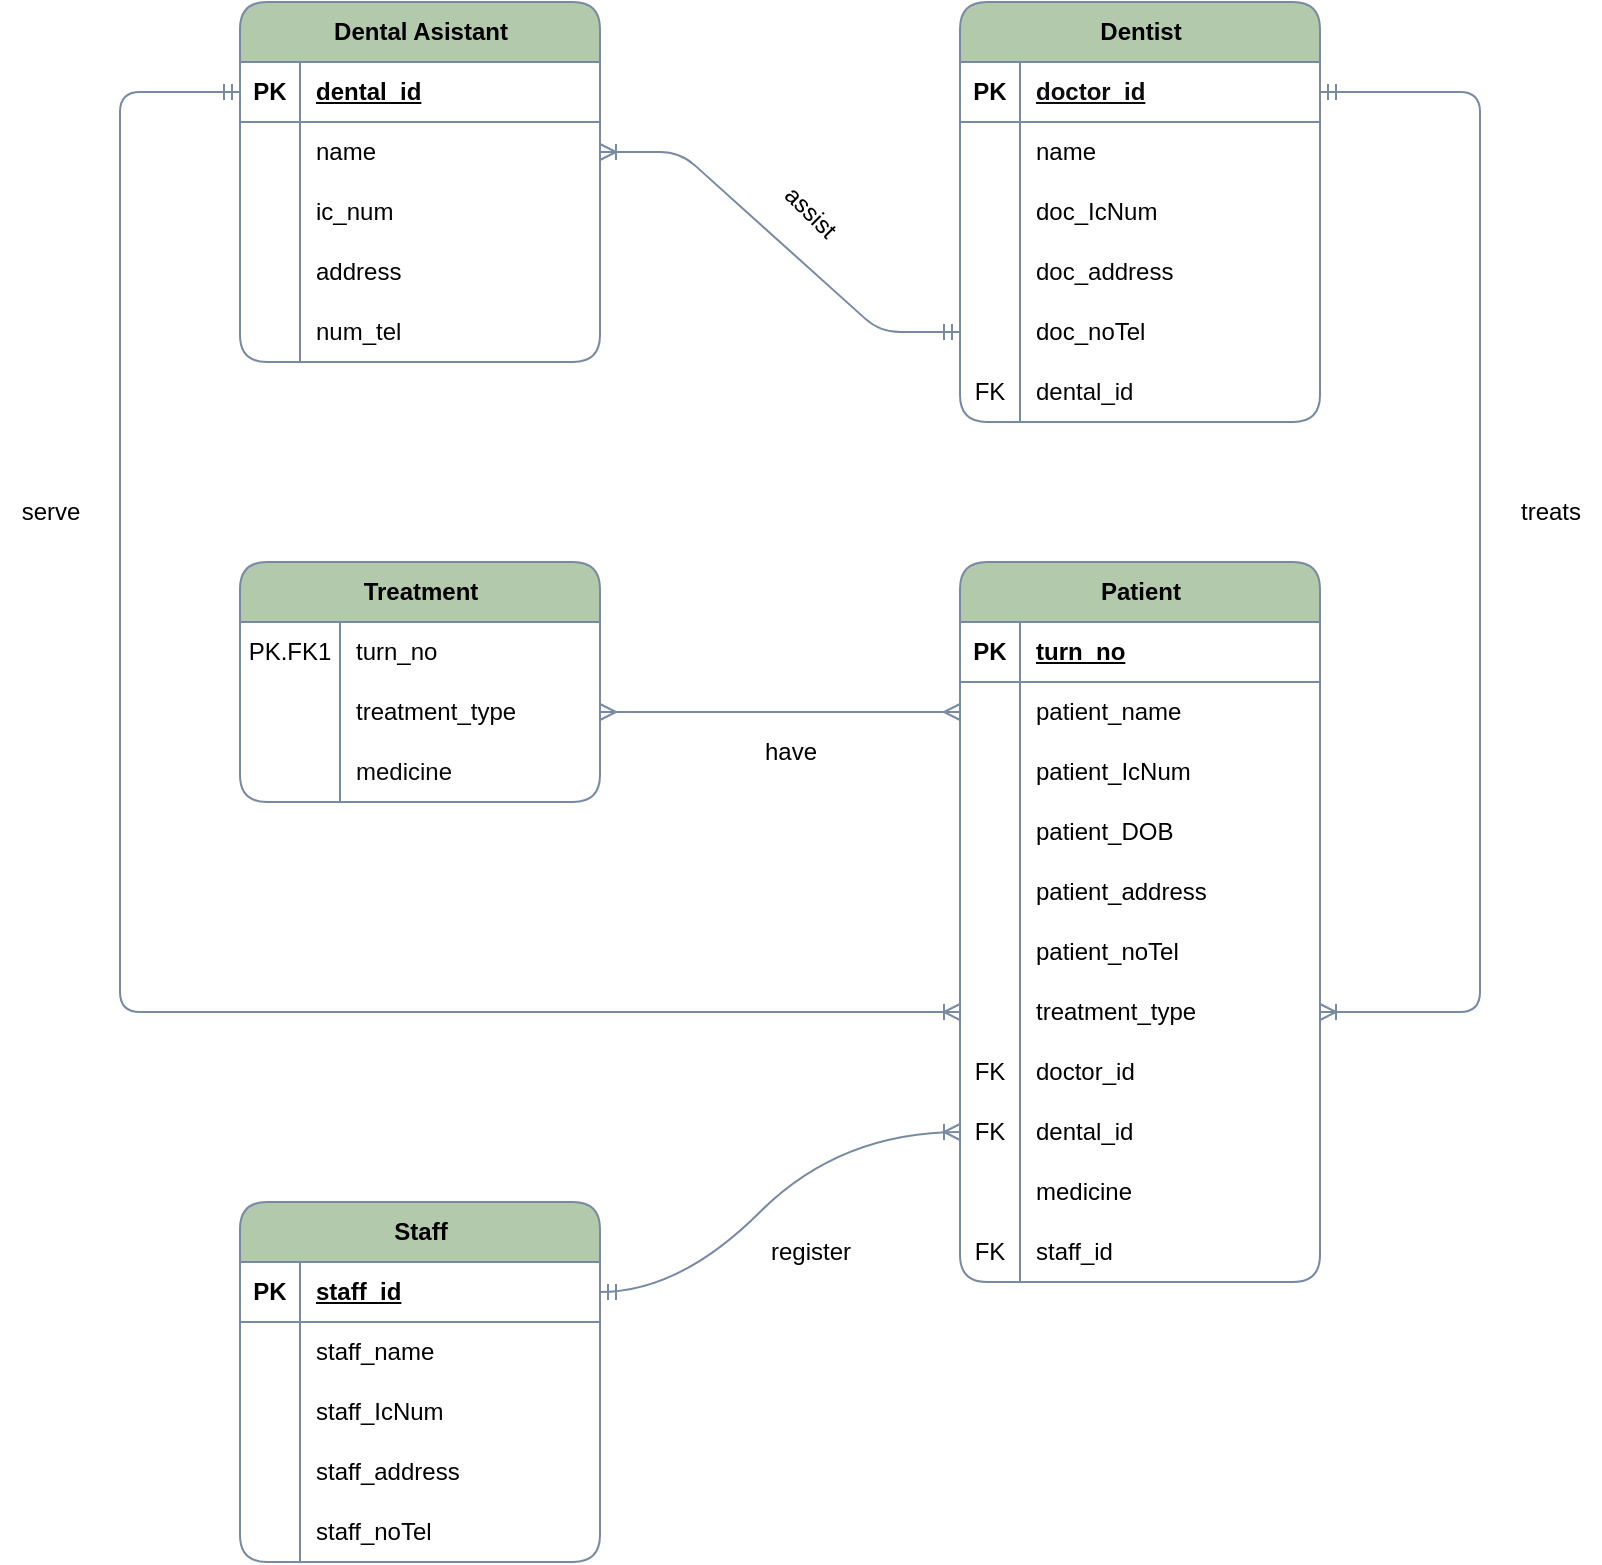 <mxfile version="24.3.1" type="github">
  <diagram id="R2lEEEUBdFMjLlhIrx00" name="Page-1">
    <mxGraphModel dx="1196" dy="624" grid="1" gridSize="10" guides="1" tooltips="1" connect="1" arrows="1" fold="1" page="1" pageScale="1" pageWidth="850" pageHeight="1100" math="0" shadow="0" extFonts="Permanent Marker^https://fonts.googleapis.com/css?family=Permanent+Marker">
      <root>
        <mxCell id="0" />
        <mxCell id="1" parent="0" />
        <mxCell id="X4uo6Cr84tS3N12ujo1E-25" value="Dental Asistant" style="shape=table;startSize=30;container=1;collapsible=1;childLayout=tableLayout;fixedRows=1;rowLines=0;fontStyle=1;align=center;resizeLast=1;html=1;rounded=1;labelBackgroundColor=none;fillColor=#B2C9AB;strokeColor=#788AA3;fontColor=#000000;" vertex="1" parent="1">
          <mxGeometry x="140" y="80" width="180" height="180" as="geometry" />
        </mxCell>
        <mxCell id="X4uo6Cr84tS3N12ujo1E-26" value="" style="shape=tableRow;horizontal=0;startSize=0;swimlaneHead=0;swimlaneBody=0;fillColor=none;collapsible=0;dropTarget=0;points=[[0,0.5],[1,0.5]];portConstraint=eastwest;top=0;left=0;right=0;bottom=1;rounded=0;labelBackgroundColor=none;strokeColor=#788AA3;fontColor=#020203;" vertex="1" parent="X4uo6Cr84tS3N12ujo1E-25">
          <mxGeometry y="30" width="180" height="30" as="geometry" />
        </mxCell>
        <mxCell id="X4uo6Cr84tS3N12ujo1E-27" value="PK" style="shape=partialRectangle;connectable=0;fillColor=none;top=0;left=0;bottom=0;right=0;fontStyle=1;overflow=hidden;whiteSpace=wrap;html=1;rounded=0;labelBackgroundColor=none;strokeColor=#788AA3;fontColor=#000000;" vertex="1" parent="X4uo6Cr84tS3N12ujo1E-26">
          <mxGeometry width="30" height="30" as="geometry">
            <mxRectangle width="30" height="30" as="alternateBounds" />
          </mxGeometry>
        </mxCell>
        <mxCell id="X4uo6Cr84tS3N12ujo1E-28" value="dental_id" style="shape=partialRectangle;connectable=0;fillColor=none;top=0;left=0;bottom=0;right=0;align=left;spacingLeft=6;fontStyle=5;overflow=hidden;whiteSpace=wrap;html=1;rounded=0;labelBackgroundColor=none;strokeColor=#788AA3;fontColor=#020203;" vertex="1" parent="X4uo6Cr84tS3N12ujo1E-26">
          <mxGeometry x="30" width="150" height="30" as="geometry">
            <mxRectangle width="150" height="30" as="alternateBounds" />
          </mxGeometry>
        </mxCell>
        <mxCell id="X4uo6Cr84tS3N12ujo1E-29" value="" style="shape=tableRow;horizontal=0;startSize=0;swimlaneHead=0;swimlaneBody=0;fillColor=none;collapsible=0;dropTarget=0;points=[[0,0.5],[1,0.5]];portConstraint=eastwest;top=0;left=0;right=0;bottom=0;rounded=0;labelBackgroundColor=none;strokeColor=#788AA3;fontColor=#46495D;" vertex="1" parent="X4uo6Cr84tS3N12ujo1E-25">
          <mxGeometry y="60" width="180" height="30" as="geometry" />
        </mxCell>
        <mxCell id="X4uo6Cr84tS3N12ujo1E-30" value="" style="shape=partialRectangle;connectable=0;fillColor=none;top=0;left=0;bottom=0;right=0;editable=1;overflow=hidden;whiteSpace=wrap;html=1;rounded=0;labelBackgroundColor=none;strokeColor=#788AA3;fontColor=#46495D;" vertex="1" parent="X4uo6Cr84tS3N12ujo1E-29">
          <mxGeometry width="30" height="30" as="geometry">
            <mxRectangle width="30" height="30" as="alternateBounds" />
          </mxGeometry>
        </mxCell>
        <mxCell id="X4uo6Cr84tS3N12ujo1E-31" value="name" style="shape=partialRectangle;connectable=0;fillColor=none;top=0;left=0;bottom=0;right=0;align=left;spacingLeft=6;overflow=hidden;whiteSpace=wrap;html=1;rounded=0;labelBackgroundColor=none;strokeColor=#788AA3;fontColor=#000000;" vertex="1" parent="X4uo6Cr84tS3N12ujo1E-29">
          <mxGeometry x="30" width="150" height="30" as="geometry">
            <mxRectangle width="150" height="30" as="alternateBounds" />
          </mxGeometry>
        </mxCell>
        <mxCell id="X4uo6Cr84tS3N12ujo1E-32" value="" style="shape=tableRow;horizontal=0;startSize=0;swimlaneHead=0;swimlaneBody=0;fillColor=none;collapsible=0;dropTarget=0;points=[[0,0.5],[1,0.5]];portConstraint=eastwest;top=0;left=0;right=0;bottom=0;rounded=0;labelBackgroundColor=none;strokeColor=#788AA3;fontColor=#46495D;" vertex="1" parent="X4uo6Cr84tS3N12ujo1E-25">
          <mxGeometry y="90" width="180" height="30" as="geometry" />
        </mxCell>
        <mxCell id="X4uo6Cr84tS3N12ujo1E-33" value="" style="shape=partialRectangle;connectable=0;fillColor=none;top=0;left=0;bottom=0;right=0;editable=1;overflow=hidden;whiteSpace=wrap;html=1;rounded=0;labelBackgroundColor=none;strokeColor=#788AA3;fontColor=#46495D;" vertex="1" parent="X4uo6Cr84tS3N12ujo1E-32">
          <mxGeometry width="30" height="30" as="geometry">
            <mxRectangle width="30" height="30" as="alternateBounds" />
          </mxGeometry>
        </mxCell>
        <mxCell id="X4uo6Cr84tS3N12ujo1E-34" value="ic_num" style="shape=partialRectangle;connectable=0;fillColor=none;top=0;left=0;bottom=0;right=0;align=left;spacingLeft=6;overflow=hidden;whiteSpace=wrap;html=1;rounded=0;labelBackgroundColor=none;strokeColor=#788AA3;fontColor=#000000;" vertex="1" parent="X4uo6Cr84tS3N12ujo1E-32">
          <mxGeometry x="30" width="150" height="30" as="geometry">
            <mxRectangle width="150" height="30" as="alternateBounds" />
          </mxGeometry>
        </mxCell>
        <mxCell id="X4uo6Cr84tS3N12ujo1E-35" value="" style="shape=tableRow;horizontal=0;startSize=0;swimlaneHead=0;swimlaneBody=0;fillColor=none;collapsible=0;dropTarget=0;points=[[0,0.5],[1,0.5]];portConstraint=eastwest;top=0;left=0;right=0;bottom=0;rounded=0;labelBackgroundColor=none;strokeColor=#788AA3;fontColor=#46495D;" vertex="1" parent="X4uo6Cr84tS3N12ujo1E-25">
          <mxGeometry y="120" width="180" height="30" as="geometry" />
        </mxCell>
        <mxCell id="X4uo6Cr84tS3N12ujo1E-36" value="" style="shape=partialRectangle;connectable=0;fillColor=none;top=0;left=0;bottom=0;right=0;editable=1;overflow=hidden;whiteSpace=wrap;html=1;rounded=0;labelBackgroundColor=none;strokeColor=#788AA3;fontColor=#46495D;" vertex="1" parent="X4uo6Cr84tS3N12ujo1E-35">
          <mxGeometry width="30" height="30" as="geometry">
            <mxRectangle width="30" height="30" as="alternateBounds" />
          </mxGeometry>
        </mxCell>
        <mxCell id="X4uo6Cr84tS3N12ujo1E-37" value="address" style="shape=partialRectangle;connectable=0;fillColor=none;top=0;left=0;bottom=0;right=0;align=left;spacingLeft=6;overflow=hidden;whiteSpace=wrap;html=1;rounded=0;labelBackgroundColor=none;strokeColor=#788AA3;fontColor=#020203;" vertex="1" parent="X4uo6Cr84tS3N12ujo1E-35">
          <mxGeometry x="30" width="150" height="30" as="geometry">
            <mxRectangle width="150" height="30" as="alternateBounds" />
          </mxGeometry>
        </mxCell>
        <mxCell id="X4uo6Cr84tS3N12ujo1E-38" value="" style="shape=tableRow;horizontal=0;startSize=0;swimlaneHead=0;swimlaneBody=0;fillColor=none;collapsible=0;dropTarget=0;points=[[0,0.5],[1,0.5]];portConstraint=eastwest;top=0;left=0;right=0;bottom=0;rounded=0;labelBackgroundColor=none;strokeColor=#788AA3;fontColor=#46495D;" vertex="1" parent="X4uo6Cr84tS3N12ujo1E-25">
          <mxGeometry y="150" width="180" height="30" as="geometry" />
        </mxCell>
        <mxCell id="X4uo6Cr84tS3N12ujo1E-39" value="" style="shape=partialRectangle;connectable=0;fillColor=none;top=0;left=0;bottom=0;right=0;editable=1;overflow=hidden;whiteSpace=wrap;html=1;rounded=0;labelBackgroundColor=none;strokeColor=#788AA3;fontColor=#46495D;" vertex="1" parent="X4uo6Cr84tS3N12ujo1E-38">
          <mxGeometry width="30" height="30" as="geometry">
            <mxRectangle width="30" height="30" as="alternateBounds" />
          </mxGeometry>
        </mxCell>
        <mxCell id="X4uo6Cr84tS3N12ujo1E-40" value="num_tel" style="shape=partialRectangle;connectable=0;fillColor=none;top=0;left=0;bottom=0;right=0;align=left;spacingLeft=6;overflow=hidden;whiteSpace=wrap;html=1;rounded=0;labelBackgroundColor=none;strokeColor=#788AA3;fontColor=#060608;" vertex="1" parent="X4uo6Cr84tS3N12ujo1E-38">
          <mxGeometry x="30" width="150" height="30" as="geometry">
            <mxRectangle width="150" height="30" as="alternateBounds" />
          </mxGeometry>
        </mxCell>
        <mxCell id="X4uo6Cr84tS3N12ujo1E-41" value="Dentist" style="shape=table;startSize=30;container=1;collapsible=1;childLayout=tableLayout;fixedRows=1;rowLines=0;fontStyle=1;align=center;resizeLast=1;html=1;rounded=1;labelBackgroundColor=none;fillColor=#B2C9AB;strokeColor=#788AA3;fontColor=#000000;" vertex="1" parent="1">
          <mxGeometry x="500" y="80" width="180" height="210" as="geometry" />
        </mxCell>
        <mxCell id="X4uo6Cr84tS3N12ujo1E-42" value="" style="shape=tableRow;horizontal=0;startSize=0;swimlaneHead=0;swimlaneBody=0;fillColor=none;collapsible=0;dropTarget=0;points=[[0,0.5],[1,0.5]];portConstraint=eastwest;top=0;left=0;right=0;bottom=1;rounded=0;labelBackgroundColor=none;strokeColor=#788AA3;fontColor=#46495D;" vertex="1" parent="X4uo6Cr84tS3N12ujo1E-41">
          <mxGeometry y="30" width="180" height="30" as="geometry" />
        </mxCell>
        <mxCell id="X4uo6Cr84tS3N12ujo1E-43" value="PK" style="shape=partialRectangle;connectable=0;fillColor=none;top=0;left=0;bottom=0;right=0;fontStyle=1;overflow=hidden;whiteSpace=wrap;html=1;rounded=0;labelBackgroundColor=none;strokeColor=#788AA3;fontColor=#020203;" vertex="1" parent="X4uo6Cr84tS3N12ujo1E-42">
          <mxGeometry width="30" height="30" as="geometry">
            <mxRectangle width="30" height="30" as="alternateBounds" />
          </mxGeometry>
        </mxCell>
        <mxCell id="X4uo6Cr84tS3N12ujo1E-44" value="doctor_id" style="shape=partialRectangle;connectable=0;fillColor=none;top=0;left=0;bottom=0;right=0;align=left;spacingLeft=6;fontStyle=5;overflow=hidden;whiteSpace=wrap;html=1;rounded=0;labelBackgroundColor=none;strokeColor=#788AA3;fontColor=#0C0C0F;" vertex="1" parent="X4uo6Cr84tS3N12ujo1E-42">
          <mxGeometry x="30" width="150" height="30" as="geometry">
            <mxRectangle width="150" height="30" as="alternateBounds" />
          </mxGeometry>
        </mxCell>
        <mxCell id="X4uo6Cr84tS3N12ujo1E-45" value="" style="shape=tableRow;horizontal=0;startSize=0;swimlaneHead=0;swimlaneBody=0;fillColor=none;collapsible=0;dropTarget=0;points=[[0,0.5],[1,0.5]];portConstraint=eastwest;top=0;left=0;right=0;bottom=0;rounded=0;labelBackgroundColor=none;strokeColor=#788AA3;fontColor=#46495D;" vertex="1" parent="X4uo6Cr84tS3N12ujo1E-41">
          <mxGeometry y="60" width="180" height="30" as="geometry" />
        </mxCell>
        <mxCell id="X4uo6Cr84tS3N12ujo1E-46" value="" style="shape=partialRectangle;connectable=0;fillColor=none;top=0;left=0;bottom=0;right=0;editable=1;overflow=hidden;whiteSpace=wrap;html=1;rounded=0;labelBackgroundColor=none;strokeColor=#788AA3;fontColor=#46495D;" vertex="1" parent="X4uo6Cr84tS3N12ujo1E-45">
          <mxGeometry width="30" height="30" as="geometry">
            <mxRectangle width="30" height="30" as="alternateBounds" />
          </mxGeometry>
        </mxCell>
        <mxCell id="X4uo6Cr84tS3N12ujo1E-47" value="name" style="shape=partialRectangle;connectable=0;fillColor=none;top=0;left=0;bottom=0;right=0;align=left;spacingLeft=6;overflow=hidden;whiteSpace=wrap;html=1;rounded=0;labelBackgroundColor=none;strokeColor=#788AA3;fontColor=#000000;" vertex="1" parent="X4uo6Cr84tS3N12ujo1E-45">
          <mxGeometry x="30" width="150" height="30" as="geometry">
            <mxRectangle width="150" height="30" as="alternateBounds" />
          </mxGeometry>
        </mxCell>
        <mxCell id="X4uo6Cr84tS3N12ujo1E-48" value="" style="shape=tableRow;horizontal=0;startSize=0;swimlaneHead=0;swimlaneBody=0;fillColor=none;collapsible=0;dropTarget=0;points=[[0,0.5],[1,0.5]];portConstraint=eastwest;top=0;left=0;right=0;bottom=0;rounded=0;labelBackgroundColor=none;strokeColor=#788AA3;fontColor=#46495D;" vertex="1" parent="X4uo6Cr84tS3N12ujo1E-41">
          <mxGeometry y="90" width="180" height="30" as="geometry" />
        </mxCell>
        <mxCell id="X4uo6Cr84tS3N12ujo1E-49" value="" style="shape=partialRectangle;connectable=0;fillColor=none;top=0;left=0;bottom=0;right=0;editable=1;overflow=hidden;whiteSpace=wrap;html=1;rounded=0;labelBackgroundColor=none;strokeColor=#788AA3;fontColor=#46495D;" vertex="1" parent="X4uo6Cr84tS3N12ujo1E-48">
          <mxGeometry width="30" height="30" as="geometry">
            <mxRectangle width="30" height="30" as="alternateBounds" />
          </mxGeometry>
        </mxCell>
        <mxCell id="X4uo6Cr84tS3N12ujo1E-50" value="doc_IcNum" style="shape=partialRectangle;connectable=0;fillColor=none;top=0;left=0;bottom=0;right=0;align=left;spacingLeft=6;overflow=hidden;whiteSpace=wrap;html=1;rounded=0;labelBackgroundColor=none;strokeColor=#788AA3;fontColor=#020203;" vertex="1" parent="X4uo6Cr84tS3N12ujo1E-48">
          <mxGeometry x="30" width="150" height="30" as="geometry">
            <mxRectangle width="150" height="30" as="alternateBounds" />
          </mxGeometry>
        </mxCell>
        <mxCell id="X4uo6Cr84tS3N12ujo1E-51" value="" style="shape=tableRow;horizontal=0;startSize=0;swimlaneHead=0;swimlaneBody=0;fillColor=none;collapsible=0;dropTarget=0;points=[[0,0.5],[1,0.5]];portConstraint=eastwest;top=0;left=0;right=0;bottom=0;rounded=0;labelBackgroundColor=none;strokeColor=#788AA3;fontColor=#46495D;" vertex="1" parent="X4uo6Cr84tS3N12ujo1E-41">
          <mxGeometry y="120" width="180" height="30" as="geometry" />
        </mxCell>
        <mxCell id="X4uo6Cr84tS3N12ujo1E-52" value="" style="shape=partialRectangle;connectable=0;fillColor=none;top=0;left=0;bottom=0;right=0;editable=1;overflow=hidden;whiteSpace=wrap;html=1;rounded=0;labelBackgroundColor=none;strokeColor=#788AA3;fontColor=#46495D;" vertex="1" parent="X4uo6Cr84tS3N12ujo1E-51">
          <mxGeometry width="30" height="30" as="geometry">
            <mxRectangle width="30" height="30" as="alternateBounds" />
          </mxGeometry>
        </mxCell>
        <mxCell id="X4uo6Cr84tS3N12ujo1E-53" value="doc_address" style="shape=partialRectangle;connectable=0;fillColor=none;top=0;left=0;bottom=0;right=0;align=left;spacingLeft=6;overflow=hidden;whiteSpace=wrap;html=1;rounded=0;labelBackgroundColor=none;strokeColor=#788AA3;fontColor=#060608;" vertex="1" parent="X4uo6Cr84tS3N12ujo1E-51">
          <mxGeometry x="30" width="150" height="30" as="geometry">
            <mxRectangle width="150" height="30" as="alternateBounds" />
          </mxGeometry>
        </mxCell>
        <mxCell id="X4uo6Cr84tS3N12ujo1E-54" value="" style="shape=tableRow;horizontal=0;startSize=0;swimlaneHead=0;swimlaneBody=0;fillColor=none;collapsible=0;dropTarget=0;points=[[0,0.5],[1,0.5]];portConstraint=eastwest;top=0;left=0;right=0;bottom=0;rounded=0;labelBackgroundColor=none;strokeColor=#788AA3;fontColor=#46495D;" vertex="1" parent="X4uo6Cr84tS3N12ujo1E-41">
          <mxGeometry y="150" width="180" height="30" as="geometry" />
        </mxCell>
        <mxCell id="X4uo6Cr84tS3N12ujo1E-55" value="" style="shape=partialRectangle;connectable=0;fillColor=none;top=0;left=0;bottom=0;right=0;editable=1;overflow=hidden;whiteSpace=wrap;html=1;rounded=0;labelBackgroundColor=none;strokeColor=#788AA3;fontColor=#46495D;" vertex="1" parent="X4uo6Cr84tS3N12ujo1E-54">
          <mxGeometry width="30" height="30" as="geometry">
            <mxRectangle width="30" height="30" as="alternateBounds" />
          </mxGeometry>
        </mxCell>
        <mxCell id="X4uo6Cr84tS3N12ujo1E-56" value="doc_noTel" style="shape=partialRectangle;connectable=0;fillColor=none;top=0;left=0;bottom=0;right=0;align=left;spacingLeft=6;overflow=hidden;whiteSpace=wrap;html=1;rounded=0;labelBackgroundColor=none;strokeColor=#788AA3;fontColor=#000000;" vertex="1" parent="X4uo6Cr84tS3N12ujo1E-54">
          <mxGeometry x="30" width="150" height="30" as="geometry">
            <mxRectangle width="150" height="30" as="alternateBounds" />
          </mxGeometry>
        </mxCell>
        <mxCell id="X4uo6Cr84tS3N12ujo1E-57" value="" style="shape=tableRow;horizontal=0;startSize=0;swimlaneHead=0;swimlaneBody=0;fillColor=none;collapsible=0;dropTarget=0;points=[[0,0.5],[1,0.5]];portConstraint=eastwest;top=0;left=0;right=0;bottom=0;rounded=0;labelBackgroundColor=none;strokeColor=#788AA3;fontColor=#000000;" vertex="1" parent="X4uo6Cr84tS3N12ujo1E-41">
          <mxGeometry y="180" width="180" height="30" as="geometry" />
        </mxCell>
        <mxCell id="X4uo6Cr84tS3N12ujo1E-58" value="FK" style="shape=partialRectangle;connectable=0;fillColor=none;top=0;left=0;bottom=0;right=0;editable=1;overflow=hidden;whiteSpace=wrap;html=1;rounded=0;labelBackgroundColor=none;strokeColor=#788AA3;fontColor=#020203;" vertex="1" parent="X4uo6Cr84tS3N12ujo1E-57">
          <mxGeometry width="30" height="30" as="geometry">
            <mxRectangle width="30" height="30" as="alternateBounds" />
          </mxGeometry>
        </mxCell>
        <mxCell id="X4uo6Cr84tS3N12ujo1E-59" value="dental_id" style="shape=partialRectangle;connectable=0;fillColor=none;top=0;left=0;bottom=0;right=0;align=left;spacingLeft=6;overflow=hidden;whiteSpace=wrap;html=1;rounded=0;labelBackgroundColor=none;strokeColor=#788AA3;fontColor=#060608;" vertex="1" parent="X4uo6Cr84tS3N12ujo1E-57">
          <mxGeometry x="30" width="150" height="30" as="geometry">
            <mxRectangle width="150" height="30" as="alternateBounds" />
          </mxGeometry>
        </mxCell>
        <mxCell id="X4uo6Cr84tS3N12ujo1E-60" value="Patient" style="shape=table;startSize=30;container=1;collapsible=1;childLayout=tableLayout;fixedRows=1;rowLines=0;fontStyle=1;align=center;resizeLast=1;html=1;rounded=1;labelBackgroundColor=none;fillColor=#B2C9AB;strokeColor=#788AA3;fontColor=#000000;" vertex="1" parent="1">
          <mxGeometry x="500" y="360" width="180" height="360" as="geometry" />
        </mxCell>
        <mxCell id="X4uo6Cr84tS3N12ujo1E-61" value="" style="shape=tableRow;horizontal=0;startSize=0;swimlaneHead=0;swimlaneBody=0;fillColor=none;collapsible=0;dropTarget=0;points=[[0,0.5],[1,0.5]];portConstraint=eastwest;top=0;left=0;right=0;bottom=1;rounded=0;labelBackgroundColor=none;strokeColor=#788AA3;fontColor=#46495D;" vertex="1" parent="X4uo6Cr84tS3N12ujo1E-60">
          <mxGeometry y="30" width="180" height="30" as="geometry" />
        </mxCell>
        <mxCell id="X4uo6Cr84tS3N12ujo1E-62" value="PK" style="shape=partialRectangle;connectable=0;fillColor=none;top=0;left=0;bottom=0;right=0;fontStyle=1;overflow=hidden;whiteSpace=wrap;html=1;rounded=0;labelBackgroundColor=none;strokeColor=#788AA3;fontColor=#020203;" vertex="1" parent="X4uo6Cr84tS3N12ujo1E-61">
          <mxGeometry width="30" height="30" as="geometry">
            <mxRectangle width="30" height="30" as="alternateBounds" />
          </mxGeometry>
        </mxCell>
        <mxCell id="X4uo6Cr84tS3N12ujo1E-63" value="turn_no" style="shape=partialRectangle;connectable=0;fillColor=none;top=0;left=0;bottom=0;right=0;align=left;spacingLeft=6;fontStyle=5;overflow=hidden;whiteSpace=wrap;html=1;rounded=0;labelBackgroundColor=none;strokeColor=#788AA3;fontColor=#000000;" vertex="1" parent="X4uo6Cr84tS3N12ujo1E-61">
          <mxGeometry x="30" width="150" height="30" as="geometry">
            <mxRectangle width="150" height="30" as="alternateBounds" />
          </mxGeometry>
        </mxCell>
        <mxCell id="X4uo6Cr84tS3N12ujo1E-64" value="" style="shape=tableRow;horizontal=0;startSize=0;swimlaneHead=0;swimlaneBody=0;fillColor=none;collapsible=0;dropTarget=0;points=[[0,0.5],[1,0.5]];portConstraint=eastwest;top=0;left=0;right=0;bottom=0;rounded=0;labelBackgroundColor=none;strokeColor=#788AA3;fontColor=#46495D;" vertex="1" parent="X4uo6Cr84tS3N12ujo1E-60">
          <mxGeometry y="60" width="180" height="30" as="geometry" />
        </mxCell>
        <mxCell id="X4uo6Cr84tS3N12ujo1E-65" value="" style="shape=partialRectangle;connectable=0;fillColor=none;top=0;left=0;bottom=0;right=0;editable=1;overflow=hidden;whiteSpace=wrap;html=1;rounded=0;labelBackgroundColor=none;strokeColor=#788AA3;fontColor=#46495D;" vertex="1" parent="X4uo6Cr84tS3N12ujo1E-64">
          <mxGeometry width="30" height="30" as="geometry">
            <mxRectangle width="30" height="30" as="alternateBounds" />
          </mxGeometry>
        </mxCell>
        <mxCell id="X4uo6Cr84tS3N12ujo1E-66" value="patient_name" style="shape=partialRectangle;connectable=0;fillColor=none;top=0;left=0;bottom=0;right=0;align=left;spacingLeft=6;overflow=hidden;whiteSpace=wrap;html=1;rounded=0;labelBackgroundColor=none;strokeColor=#788AA3;fontColor=#040405;" vertex="1" parent="X4uo6Cr84tS3N12ujo1E-64">
          <mxGeometry x="30" width="150" height="30" as="geometry">
            <mxRectangle width="150" height="30" as="alternateBounds" />
          </mxGeometry>
        </mxCell>
        <mxCell id="X4uo6Cr84tS3N12ujo1E-67" value="" style="shape=tableRow;horizontal=0;startSize=0;swimlaneHead=0;swimlaneBody=0;fillColor=none;collapsible=0;dropTarget=0;points=[[0,0.5],[1,0.5]];portConstraint=eastwest;top=0;left=0;right=0;bottom=0;rounded=0;labelBackgroundColor=none;strokeColor=#788AA3;fontColor=#46495D;" vertex="1" parent="X4uo6Cr84tS3N12ujo1E-60">
          <mxGeometry y="90" width="180" height="30" as="geometry" />
        </mxCell>
        <mxCell id="X4uo6Cr84tS3N12ujo1E-68" value="" style="shape=partialRectangle;connectable=0;fillColor=none;top=0;left=0;bottom=0;right=0;editable=1;overflow=hidden;whiteSpace=wrap;html=1;rounded=0;labelBackgroundColor=none;strokeColor=#788AA3;fontColor=#46495D;" vertex="1" parent="X4uo6Cr84tS3N12ujo1E-67">
          <mxGeometry width="30" height="30" as="geometry">
            <mxRectangle width="30" height="30" as="alternateBounds" />
          </mxGeometry>
        </mxCell>
        <mxCell id="X4uo6Cr84tS3N12ujo1E-69" value="patient_IcNum" style="shape=partialRectangle;connectable=0;fillColor=none;top=0;left=0;bottom=0;right=0;align=left;spacingLeft=6;overflow=hidden;whiteSpace=wrap;html=1;rounded=0;labelBackgroundColor=none;strokeColor=#788AA3;fontColor=#000000;" vertex="1" parent="X4uo6Cr84tS3N12ujo1E-67">
          <mxGeometry x="30" width="150" height="30" as="geometry">
            <mxRectangle width="150" height="30" as="alternateBounds" />
          </mxGeometry>
        </mxCell>
        <mxCell id="X4uo6Cr84tS3N12ujo1E-70" value="" style="shape=tableRow;horizontal=0;startSize=0;swimlaneHead=0;swimlaneBody=0;fillColor=none;collapsible=0;dropTarget=0;points=[[0,0.5],[1,0.5]];portConstraint=eastwest;top=0;left=0;right=0;bottom=0;rounded=0;labelBackgroundColor=none;strokeColor=#788AA3;fontColor=#46495D;" vertex="1" parent="X4uo6Cr84tS3N12ujo1E-60">
          <mxGeometry y="120" width="180" height="30" as="geometry" />
        </mxCell>
        <mxCell id="X4uo6Cr84tS3N12ujo1E-71" value="" style="shape=partialRectangle;connectable=0;fillColor=none;top=0;left=0;bottom=0;right=0;editable=1;overflow=hidden;whiteSpace=wrap;html=1;rounded=0;labelBackgroundColor=none;strokeColor=#788AA3;fontColor=#46495D;" vertex="1" parent="X4uo6Cr84tS3N12ujo1E-70">
          <mxGeometry width="30" height="30" as="geometry">
            <mxRectangle width="30" height="30" as="alternateBounds" />
          </mxGeometry>
        </mxCell>
        <mxCell id="X4uo6Cr84tS3N12ujo1E-72" value="patient_DOB" style="shape=partialRectangle;connectable=0;fillColor=none;top=0;left=0;bottom=0;right=0;align=left;spacingLeft=6;overflow=hidden;whiteSpace=wrap;html=1;rounded=0;labelBackgroundColor=none;strokeColor=#788AA3;fontColor=#000000;" vertex="1" parent="X4uo6Cr84tS3N12ujo1E-70">
          <mxGeometry x="30" width="150" height="30" as="geometry">
            <mxRectangle width="150" height="30" as="alternateBounds" />
          </mxGeometry>
        </mxCell>
        <mxCell id="X4uo6Cr84tS3N12ujo1E-73" value="" style="shape=tableRow;horizontal=0;startSize=0;swimlaneHead=0;swimlaneBody=0;fillColor=none;collapsible=0;dropTarget=0;points=[[0,0.5],[1,0.5]];portConstraint=eastwest;top=0;left=0;right=0;bottom=0;rounded=0;labelBackgroundColor=none;strokeColor=#788AA3;fontColor=#46495D;" vertex="1" parent="X4uo6Cr84tS3N12ujo1E-60">
          <mxGeometry y="150" width="180" height="30" as="geometry" />
        </mxCell>
        <mxCell id="X4uo6Cr84tS3N12ujo1E-74" value="" style="shape=partialRectangle;connectable=0;fillColor=none;top=0;left=0;bottom=0;right=0;editable=1;overflow=hidden;whiteSpace=wrap;html=1;rounded=0;labelBackgroundColor=none;strokeColor=#788AA3;fontColor=#46495D;" vertex="1" parent="X4uo6Cr84tS3N12ujo1E-73">
          <mxGeometry width="30" height="30" as="geometry">
            <mxRectangle width="30" height="30" as="alternateBounds" />
          </mxGeometry>
        </mxCell>
        <mxCell id="X4uo6Cr84tS3N12ujo1E-75" value="patient_address" style="shape=partialRectangle;connectable=0;fillColor=none;top=0;left=0;bottom=0;right=0;align=left;spacingLeft=6;overflow=hidden;whiteSpace=wrap;html=1;rounded=0;labelBackgroundColor=none;strokeColor=#788AA3;fontColor=#000000;" vertex="1" parent="X4uo6Cr84tS3N12ujo1E-73">
          <mxGeometry x="30" width="150" height="30" as="geometry">
            <mxRectangle width="150" height="30" as="alternateBounds" />
          </mxGeometry>
        </mxCell>
        <mxCell id="X4uo6Cr84tS3N12ujo1E-76" value="" style="shape=tableRow;horizontal=0;startSize=0;swimlaneHead=0;swimlaneBody=0;fillColor=none;collapsible=0;dropTarget=0;points=[[0,0.5],[1,0.5]];portConstraint=eastwest;top=0;left=0;right=0;bottom=0;rounded=0;labelBackgroundColor=none;strokeColor=#788AA3;fontColor=#46495D;" vertex="1" parent="X4uo6Cr84tS3N12ujo1E-60">
          <mxGeometry y="180" width="180" height="30" as="geometry" />
        </mxCell>
        <mxCell id="X4uo6Cr84tS3N12ujo1E-77" value="" style="shape=partialRectangle;connectable=0;fillColor=none;top=0;left=0;bottom=0;right=0;editable=1;overflow=hidden;whiteSpace=wrap;html=1;rounded=0;labelBackgroundColor=none;strokeColor=#788AA3;fontColor=#46495D;" vertex="1" parent="X4uo6Cr84tS3N12ujo1E-76">
          <mxGeometry width="30" height="30" as="geometry">
            <mxRectangle width="30" height="30" as="alternateBounds" />
          </mxGeometry>
        </mxCell>
        <mxCell id="X4uo6Cr84tS3N12ujo1E-78" value="patient_noTel" style="shape=partialRectangle;connectable=0;fillColor=none;top=0;left=0;bottom=0;right=0;align=left;spacingLeft=6;overflow=hidden;whiteSpace=wrap;html=1;rounded=0;labelBackgroundColor=none;strokeColor=#788AA3;fontColor=#000000;" vertex="1" parent="X4uo6Cr84tS3N12ujo1E-76">
          <mxGeometry x="30" width="150" height="30" as="geometry">
            <mxRectangle width="150" height="30" as="alternateBounds" />
          </mxGeometry>
        </mxCell>
        <mxCell id="X4uo6Cr84tS3N12ujo1E-79" value="" style="shape=tableRow;horizontal=0;startSize=0;swimlaneHead=0;swimlaneBody=0;fillColor=none;collapsible=0;dropTarget=0;points=[[0,0.5],[1,0.5]];portConstraint=eastwest;top=0;left=0;right=0;bottom=0;rounded=0;labelBackgroundColor=none;strokeColor=#788AA3;fontColor=#46495D;" vertex="1" parent="X4uo6Cr84tS3N12ujo1E-60">
          <mxGeometry y="210" width="180" height="30" as="geometry" />
        </mxCell>
        <mxCell id="X4uo6Cr84tS3N12ujo1E-80" value="" style="shape=partialRectangle;connectable=0;fillColor=none;top=0;left=0;bottom=0;right=0;editable=1;overflow=hidden;whiteSpace=wrap;html=1;rounded=0;labelBackgroundColor=none;strokeColor=#788AA3;fontColor=#46495D;" vertex="1" parent="X4uo6Cr84tS3N12ujo1E-79">
          <mxGeometry width="30" height="30" as="geometry">
            <mxRectangle width="30" height="30" as="alternateBounds" />
          </mxGeometry>
        </mxCell>
        <mxCell id="X4uo6Cr84tS3N12ujo1E-81" value="treatment_type" style="shape=partialRectangle;connectable=0;fillColor=none;top=0;left=0;bottom=0;right=0;align=left;spacingLeft=6;overflow=hidden;whiteSpace=wrap;html=1;rounded=0;labelBackgroundColor=none;strokeColor=#788AA3;fontColor=#000000;" vertex="1" parent="X4uo6Cr84tS3N12ujo1E-79">
          <mxGeometry x="30" width="150" height="30" as="geometry">
            <mxRectangle width="150" height="30" as="alternateBounds" />
          </mxGeometry>
        </mxCell>
        <mxCell id="X4uo6Cr84tS3N12ujo1E-82" value="" style="shape=tableRow;horizontal=0;startSize=0;swimlaneHead=0;swimlaneBody=0;fillColor=none;collapsible=0;dropTarget=0;points=[[0,0.5],[1,0.5]];portConstraint=eastwest;top=0;left=0;right=0;bottom=0;rounded=0;labelBackgroundColor=none;strokeColor=#788AA3;fontColor=#46495D;" vertex="1" parent="X4uo6Cr84tS3N12ujo1E-60">
          <mxGeometry y="240" width="180" height="30" as="geometry" />
        </mxCell>
        <mxCell id="X4uo6Cr84tS3N12ujo1E-83" value="FK" style="shape=partialRectangle;connectable=0;fillColor=none;top=0;left=0;bottom=0;right=0;editable=1;overflow=hidden;whiteSpace=wrap;html=1;rounded=0;labelBackgroundColor=none;strokeColor=#788AA3;fontColor=#000000;" vertex="1" parent="X4uo6Cr84tS3N12ujo1E-82">
          <mxGeometry width="30" height="30" as="geometry">
            <mxRectangle width="30" height="30" as="alternateBounds" />
          </mxGeometry>
        </mxCell>
        <mxCell id="X4uo6Cr84tS3N12ujo1E-84" value="doctor_id" style="shape=partialRectangle;connectable=0;fillColor=none;top=0;left=0;bottom=0;right=0;align=left;spacingLeft=6;overflow=hidden;whiteSpace=wrap;html=1;rounded=0;labelBackgroundColor=none;strokeColor=#788AA3;fontColor=#000000;" vertex="1" parent="X4uo6Cr84tS3N12ujo1E-82">
          <mxGeometry x="30" width="150" height="30" as="geometry">
            <mxRectangle width="150" height="30" as="alternateBounds" />
          </mxGeometry>
        </mxCell>
        <mxCell id="X4uo6Cr84tS3N12ujo1E-85" value="" style="shape=tableRow;horizontal=0;startSize=0;swimlaneHead=0;swimlaneBody=0;fillColor=none;collapsible=0;dropTarget=0;points=[[0,0.5],[1,0.5]];portConstraint=eastwest;top=0;left=0;right=0;bottom=0;rounded=0;labelBackgroundColor=none;strokeColor=#788AA3;fontColor=#46495D;" vertex="1" parent="X4uo6Cr84tS3N12ujo1E-60">
          <mxGeometry y="270" width="180" height="30" as="geometry" />
        </mxCell>
        <mxCell id="X4uo6Cr84tS3N12ujo1E-86" value="FK" style="shape=partialRectangle;connectable=0;fillColor=none;top=0;left=0;bottom=0;right=0;editable=1;overflow=hidden;whiteSpace=wrap;html=1;rounded=0;labelBackgroundColor=none;strokeColor=#788AA3;fontColor=#000000;" vertex="1" parent="X4uo6Cr84tS3N12ujo1E-85">
          <mxGeometry width="30" height="30" as="geometry">
            <mxRectangle width="30" height="30" as="alternateBounds" />
          </mxGeometry>
        </mxCell>
        <mxCell id="X4uo6Cr84tS3N12ujo1E-87" value="dental_id" style="shape=partialRectangle;connectable=0;fillColor=none;top=0;left=0;bottom=0;right=0;align=left;spacingLeft=6;overflow=hidden;whiteSpace=wrap;html=1;rounded=0;labelBackgroundColor=none;strokeColor=#788AA3;fontColor=#000000;" vertex="1" parent="X4uo6Cr84tS3N12ujo1E-85">
          <mxGeometry x="30" width="150" height="30" as="geometry">
            <mxRectangle width="150" height="30" as="alternateBounds" />
          </mxGeometry>
        </mxCell>
        <mxCell id="X4uo6Cr84tS3N12ujo1E-88" value="" style="shape=tableRow;horizontal=0;startSize=0;swimlaneHead=0;swimlaneBody=0;fillColor=none;collapsible=0;dropTarget=0;points=[[0,0.5],[1,0.5]];portConstraint=eastwest;top=0;left=0;right=0;bottom=0;rounded=0;labelBackgroundColor=none;strokeColor=#788AA3;fontColor=#46495D;" vertex="1" parent="X4uo6Cr84tS3N12ujo1E-60">
          <mxGeometry y="300" width="180" height="30" as="geometry" />
        </mxCell>
        <mxCell id="X4uo6Cr84tS3N12ujo1E-89" value="" style="shape=partialRectangle;connectable=0;fillColor=none;top=0;left=0;bottom=0;right=0;editable=1;overflow=hidden;whiteSpace=wrap;html=1;rounded=0;labelBackgroundColor=none;strokeColor=#788AA3;fontColor=#46495D;" vertex="1" parent="X4uo6Cr84tS3N12ujo1E-88">
          <mxGeometry width="30" height="30" as="geometry">
            <mxRectangle width="30" height="30" as="alternateBounds" />
          </mxGeometry>
        </mxCell>
        <mxCell id="X4uo6Cr84tS3N12ujo1E-90" value="medicine" style="shape=partialRectangle;connectable=0;fillColor=none;top=0;left=0;bottom=0;right=0;align=left;spacingLeft=6;overflow=hidden;whiteSpace=wrap;html=1;rounded=0;labelBackgroundColor=none;strokeColor=#788AA3;fontColor=#000000;" vertex="1" parent="X4uo6Cr84tS3N12ujo1E-88">
          <mxGeometry x="30" width="150" height="30" as="geometry">
            <mxRectangle width="150" height="30" as="alternateBounds" />
          </mxGeometry>
        </mxCell>
        <mxCell id="X4uo6Cr84tS3N12ujo1E-91" value="" style="shape=tableRow;horizontal=0;startSize=0;swimlaneHead=0;swimlaneBody=0;fillColor=none;collapsible=0;dropTarget=0;points=[[0,0.5],[1,0.5]];portConstraint=eastwest;top=0;left=0;right=0;bottom=0;rounded=0;labelBackgroundColor=none;strokeColor=#788AA3;fontColor=#46495D;" vertex="1" parent="X4uo6Cr84tS3N12ujo1E-60">
          <mxGeometry y="330" width="180" height="30" as="geometry" />
        </mxCell>
        <mxCell id="X4uo6Cr84tS3N12ujo1E-92" value="FK" style="shape=partialRectangle;connectable=0;fillColor=none;top=0;left=0;bottom=0;right=0;editable=1;overflow=hidden;whiteSpace=wrap;html=1;rounded=0;labelBackgroundColor=none;strokeColor=#788AA3;fontColor=#000000;" vertex="1" parent="X4uo6Cr84tS3N12ujo1E-91">
          <mxGeometry width="30" height="30" as="geometry">
            <mxRectangle width="30" height="30" as="alternateBounds" />
          </mxGeometry>
        </mxCell>
        <mxCell id="X4uo6Cr84tS3N12ujo1E-93" value="staff_id" style="shape=partialRectangle;connectable=0;fillColor=none;top=0;left=0;bottom=0;right=0;align=left;spacingLeft=6;overflow=hidden;whiteSpace=wrap;html=1;rounded=0;labelBackgroundColor=none;strokeColor=#788AA3;fontColor=#000000;" vertex="1" parent="X4uo6Cr84tS3N12ujo1E-91">
          <mxGeometry x="30" width="150" height="30" as="geometry">
            <mxRectangle width="150" height="30" as="alternateBounds" />
          </mxGeometry>
        </mxCell>
        <mxCell id="X4uo6Cr84tS3N12ujo1E-94" value="Staff" style="shape=table;startSize=30;container=1;collapsible=1;childLayout=tableLayout;fixedRows=1;rowLines=0;fontStyle=1;align=center;resizeLast=1;html=1;rounded=1;labelBackgroundColor=none;fillColor=#B2C9AB;strokeColor=#788AA3;fontColor=#000000;" vertex="1" parent="1">
          <mxGeometry x="140" y="680" width="180" height="180" as="geometry" />
        </mxCell>
        <mxCell id="X4uo6Cr84tS3N12ujo1E-95" value="" style="shape=tableRow;horizontal=0;startSize=0;swimlaneHead=0;swimlaneBody=0;fillColor=none;collapsible=0;dropTarget=0;points=[[0,0.5],[1,0.5]];portConstraint=eastwest;top=0;left=0;right=0;bottom=1;rounded=0;labelBackgroundColor=none;strokeColor=#788AA3;fontColor=#46495D;" vertex="1" parent="X4uo6Cr84tS3N12ujo1E-94">
          <mxGeometry y="30" width="180" height="30" as="geometry" />
        </mxCell>
        <mxCell id="X4uo6Cr84tS3N12ujo1E-96" value="PK" style="shape=partialRectangle;connectable=0;fillColor=none;top=0;left=0;bottom=0;right=0;fontStyle=1;overflow=hidden;whiteSpace=wrap;html=1;rounded=0;labelBackgroundColor=none;strokeColor=#788AA3;fontColor=#000000;" vertex="1" parent="X4uo6Cr84tS3N12ujo1E-95">
          <mxGeometry width="30" height="30" as="geometry">
            <mxRectangle width="30" height="30" as="alternateBounds" />
          </mxGeometry>
        </mxCell>
        <mxCell id="X4uo6Cr84tS3N12ujo1E-97" value="staff_id" style="shape=partialRectangle;connectable=0;fillColor=none;top=0;left=0;bottom=0;right=0;align=left;spacingLeft=6;fontStyle=5;overflow=hidden;whiteSpace=wrap;html=1;rounded=0;labelBackgroundColor=none;strokeColor=#788AA3;fontColor=#000000;" vertex="1" parent="X4uo6Cr84tS3N12ujo1E-95">
          <mxGeometry x="30" width="150" height="30" as="geometry">
            <mxRectangle width="150" height="30" as="alternateBounds" />
          </mxGeometry>
        </mxCell>
        <mxCell id="X4uo6Cr84tS3N12ujo1E-98" value="" style="shape=tableRow;horizontal=0;startSize=0;swimlaneHead=0;swimlaneBody=0;fillColor=none;collapsible=0;dropTarget=0;points=[[0,0.5],[1,0.5]];portConstraint=eastwest;top=0;left=0;right=0;bottom=0;rounded=0;labelBackgroundColor=none;strokeColor=#788AA3;fontColor=#46495D;" vertex="1" parent="X4uo6Cr84tS3N12ujo1E-94">
          <mxGeometry y="60" width="180" height="30" as="geometry" />
        </mxCell>
        <mxCell id="X4uo6Cr84tS3N12ujo1E-99" value="" style="shape=partialRectangle;connectable=0;fillColor=none;top=0;left=0;bottom=0;right=0;editable=1;overflow=hidden;whiteSpace=wrap;html=1;rounded=0;labelBackgroundColor=none;strokeColor=#788AA3;fontColor=#46495D;" vertex="1" parent="X4uo6Cr84tS3N12ujo1E-98">
          <mxGeometry width="30" height="30" as="geometry">
            <mxRectangle width="30" height="30" as="alternateBounds" />
          </mxGeometry>
        </mxCell>
        <mxCell id="X4uo6Cr84tS3N12ujo1E-100" value="staff_name" style="shape=partialRectangle;connectable=0;fillColor=none;top=0;left=0;bottom=0;right=0;align=left;spacingLeft=6;overflow=hidden;whiteSpace=wrap;html=1;rounded=0;labelBackgroundColor=none;strokeColor=#788AA3;fontColor=#000000;" vertex="1" parent="X4uo6Cr84tS3N12ujo1E-98">
          <mxGeometry x="30" width="150" height="30" as="geometry">
            <mxRectangle width="150" height="30" as="alternateBounds" />
          </mxGeometry>
        </mxCell>
        <mxCell id="X4uo6Cr84tS3N12ujo1E-101" value="" style="shape=tableRow;horizontal=0;startSize=0;swimlaneHead=0;swimlaneBody=0;fillColor=none;collapsible=0;dropTarget=0;points=[[0,0.5],[1,0.5]];portConstraint=eastwest;top=0;left=0;right=0;bottom=0;rounded=0;labelBackgroundColor=none;strokeColor=#788AA3;fontColor=#46495D;" vertex="1" parent="X4uo6Cr84tS3N12ujo1E-94">
          <mxGeometry y="90" width="180" height="30" as="geometry" />
        </mxCell>
        <mxCell id="X4uo6Cr84tS3N12ujo1E-102" value="" style="shape=partialRectangle;connectable=0;fillColor=none;top=0;left=0;bottom=0;right=0;editable=1;overflow=hidden;whiteSpace=wrap;html=1;rounded=0;labelBackgroundColor=none;strokeColor=#788AA3;fontColor=#46495D;" vertex="1" parent="X4uo6Cr84tS3N12ujo1E-101">
          <mxGeometry width="30" height="30" as="geometry">
            <mxRectangle width="30" height="30" as="alternateBounds" />
          </mxGeometry>
        </mxCell>
        <mxCell id="X4uo6Cr84tS3N12ujo1E-103" value="staff_IcNum" style="shape=partialRectangle;connectable=0;fillColor=none;top=0;left=0;bottom=0;right=0;align=left;spacingLeft=6;overflow=hidden;whiteSpace=wrap;html=1;rounded=0;labelBackgroundColor=none;strokeColor=#788AA3;fontColor=#000000;" vertex="1" parent="X4uo6Cr84tS3N12ujo1E-101">
          <mxGeometry x="30" width="150" height="30" as="geometry">
            <mxRectangle width="150" height="30" as="alternateBounds" />
          </mxGeometry>
        </mxCell>
        <mxCell id="X4uo6Cr84tS3N12ujo1E-104" value="" style="shape=tableRow;horizontal=0;startSize=0;swimlaneHead=0;swimlaneBody=0;fillColor=none;collapsible=0;dropTarget=0;points=[[0,0.5],[1,0.5]];portConstraint=eastwest;top=0;left=0;right=0;bottom=0;rounded=0;labelBackgroundColor=none;strokeColor=#788AA3;fontColor=#46495D;" vertex="1" parent="X4uo6Cr84tS3N12ujo1E-94">
          <mxGeometry y="120" width="180" height="30" as="geometry" />
        </mxCell>
        <mxCell id="X4uo6Cr84tS3N12ujo1E-105" value="" style="shape=partialRectangle;connectable=0;fillColor=none;top=0;left=0;bottom=0;right=0;editable=1;overflow=hidden;whiteSpace=wrap;html=1;rounded=0;labelBackgroundColor=none;strokeColor=#788AA3;fontColor=#46495D;" vertex="1" parent="X4uo6Cr84tS3N12ujo1E-104">
          <mxGeometry width="30" height="30" as="geometry">
            <mxRectangle width="30" height="30" as="alternateBounds" />
          </mxGeometry>
        </mxCell>
        <mxCell id="X4uo6Cr84tS3N12ujo1E-106" value="staff_address" style="shape=partialRectangle;connectable=0;fillColor=none;top=0;left=0;bottom=0;right=0;align=left;spacingLeft=6;overflow=hidden;whiteSpace=wrap;html=1;rounded=0;labelBackgroundColor=none;strokeColor=#788AA3;fontColor=#000000;" vertex="1" parent="X4uo6Cr84tS3N12ujo1E-104">
          <mxGeometry x="30" width="150" height="30" as="geometry">
            <mxRectangle width="150" height="30" as="alternateBounds" />
          </mxGeometry>
        </mxCell>
        <mxCell id="X4uo6Cr84tS3N12ujo1E-107" value="" style="shape=tableRow;horizontal=0;startSize=0;swimlaneHead=0;swimlaneBody=0;fillColor=none;collapsible=0;dropTarget=0;points=[[0,0.5],[1,0.5]];portConstraint=eastwest;top=0;left=0;right=0;bottom=0;rounded=0;labelBackgroundColor=none;strokeColor=#788AA3;fontColor=#46495D;" vertex="1" parent="X4uo6Cr84tS3N12ujo1E-94">
          <mxGeometry y="150" width="180" height="30" as="geometry" />
        </mxCell>
        <mxCell id="X4uo6Cr84tS3N12ujo1E-108" value="" style="shape=partialRectangle;connectable=0;fillColor=none;top=0;left=0;bottom=0;right=0;editable=1;overflow=hidden;whiteSpace=wrap;html=1;rounded=0;labelBackgroundColor=none;strokeColor=#788AA3;fontColor=#46495D;" vertex="1" parent="X4uo6Cr84tS3N12ujo1E-107">
          <mxGeometry width="30" height="30" as="geometry">
            <mxRectangle width="30" height="30" as="alternateBounds" />
          </mxGeometry>
        </mxCell>
        <mxCell id="X4uo6Cr84tS3N12ujo1E-109" value="staff_noTel" style="shape=partialRectangle;connectable=0;fillColor=none;top=0;left=0;bottom=0;right=0;align=left;spacingLeft=6;overflow=hidden;whiteSpace=wrap;html=1;rounded=0;labelBackgroundColor=none;strokeColor=#788AA3;fontColor=#000000;" vertex="1" parent="X4uo6Cr84tS3N12ujo1E-107">
          <mxGeometry x="30" width="150" height="30" as="geometry">
            <mxRectangle width="150" height="30" as="alternateBounds" />
          </mxGeometry>
        </mxCell>
        <mxCell id="X4uo6Cr84tS3N12ujo1E-113" value="Treatment" style="shape=table;startSize=30;container=1;collapsible=1;childLayout=tableLayout;fixedRows=1;rowLines=0;fontStyle=1;align=center;resizeLast=1;html=1;rounded=1;labelBackgroundColor=none;fillColor=#B2C9AB;strokeColor=#788AA3;fontColor=#000000;" vertex="1" parent="1">
          <mxGeometry x="140" y="360" width="180" height="120" as="geometry" />
        </mxCell>
        <mxCell id="X4uo6Cr84tS3N12ujo1E-117" value="" style="shape=tableRow;horizontal=0;startSize=0;swimlaneHead=0;swimlaneBody=0;fillColor=none;collapsible=0;dropTarget=0;points=[[0,0.5],[1,0.5]];portConstraint=eastwest;top=0;left=0;right=0;bottom=0;rounded=0;labelBackgroundColor=none;strokeColor=#788AA3;fontColor=#46495D;" vertex="1" parent="X4uo6Cr84tS3N12ujo1E-113">
          <mxGeometry y="30" width="180" height="30" as="geometry" />
        </mxCell>
        <mxCell id="X4uo6Cr84tS3N12ujo1E-118" value="PK.FK1" style="shape=partialRectangle;connectable=0;fillColor=none;top=0;left=0;bottom=0;right=0;editable=1;overflow=hidden;whiteSpace=wrap;html=1;rounded=0;labelBackgroundColor=none;strokeColor=#788AA3;fontColor=#000000;" vertex="1" parent="X4uo6Cr84tS3N12ujo1E-117">
          <mxGeometry width="50" height="30" as="geometry">
            <mxRectangle width="50" height="30" as="alternateBounds" />
          </mxGeometry>
        </mxCell>
        <mxCell id="X4uo6Cr84tS3N12ujo1E-119" value="turn_no" style="shape=partialRectangle;connectable=0;fillColor=none;top=0;left=0;bottom=0;right=0;align=left;spacingLeft=6;overflow=hidden;whiteSpace=wrap;html=1;rounded=0;labelBackgroundColor=none;strokeColor=#788AA3;fontColor=#000000;" vertex="1" parent="X4uo6Cr84tS3N12ujo1E-117">
          <mxGeometry x="50" width="130" height="30" as="geometry">
            <mxRectangle width="130" height="30" as="alternateBounds" />
          </mxGeometry>
        </mxCell>
        <mxCell id="X4uo6Cr84tS3N12ujo1E-132" value="" style="shape=tableRow;horizontal=0;startSize=0;swimlaneHead=0;swimlaneBody=0;fillColor=none;collapsible=0;dropTarget=0;points=[[0,0.5],[1,0.5]];portConstraint=eastwest;top=0;left=0;right=0;bottom=0;rounded=0;labelBackgroundColor=none;strokeColor=#788AA3;fontColor=#46495D;" vertex="1" parent="X4uo6Cr84tS3N12ujo1E-113">
          <mxGeometry y="60" width="180" height="30" as="geometry" />
        </mxCell>
        <mxCell id="X4uo6Cr84tS3N12ujo1E-133" value="" style="shape=partialRectangle;connectable=0;fillColor=none;top=0;left=0;bottom=0;right=0;editable=1;overflow=hidden;whiteSpace=wrap;html=1;rounded=0;labelBackgroundColor=none;strokeColor=#788AA3;fontColor=#46495D;" vertex="1" parent="X4uo6Cr84tS3N12ujo1E-132">
          <mxGeometry width="50" height="30" as="geometry">
            <mxRectangle width="50" height="30" as="alternateBounds" />
          </mxGeometry>
        </mxCell>
        <mxCell id="X4uo6Cr84tS3N12ujo1E-134" value="treatment_type" style="shape=partialRectangle;connectable=0;fillColor=none;top=0;left=0;bottom=0;right=0;align=left;spacingLeft=6;overflow=hidden;whiteSpace=wrap;html=1;rounded=0;labelBackgroundColor=none;strokeColor=#788AA3;fontColor=#020203;" vertex="1" parent="X4uo6Cr84tS3N12ujo1E-132">
          <mxGeometry x="50" width="130" height="30" as="geometry">
            <mxRectangle width="130" height="30" as="alternateBounds" />
          </mxGeometry>
        </mxCell>
        <mxCell id="X4uo6Cr84tS3N12ujo1E-135" value="" style="shape=tableRow;horizontal=0;startSize=0;swimlaneHead=0;swimlaneBody=0;fillColor=none;collapsible=0;dropTarget=0;points=[[0,0.5],[1,0.5]];portConstraint=eastwest;top=0;left=0;right=0;bottom=0;rounded=0;labelBackgroundColor=none;strokeColor=#788AA3;fontColor=#46495D;" vertex="1" parent="X4uo6Cr84tS3N12ujo1E-113">
          <mxGeometry y="90" width="180" height="30" as="geometry" />
        </mxCell>
        <mxCell id="X4uo6Cr84tS3N12ujo1E-136" value="" style="shape=partialRectangle;connectable=0;fillColor=none;top=0;left=0;bottom=0;right=0;editable=1;overflow=hidden;whiteSpace=wrap;html=1;rounded=0;labelBackgroundColor=none;strokeColor=#788AA3;fontColor=#46495D;" vertex="1" parent="X4uo6Cr84tS3N12ujo1E-135">
          <mxGeometry width="50" height="30" as="geometry">
            <mxRectangle width="50" height="30" as="alternateBounds" />
          </mxGeometry>
        </mxCell>
        <mxCell id="X4uo6Cr84tS3N12ujo1E-137" value="medicine" style="shape=partialRectangle;connectable=0;fillColor=none;top=0;left=0;bottom=0;right=0;align=left;spacingLeft=6;overflow=hidden;whiteSpace=wrap;html=1;rounded=0;labelBackgroundColor=none;strokeColor=#788AA3;fontColor=#0A0A0D;" vertex="1" parent="X4uo6Cr84tS3N12ujo1E-135">
          <mxGeometry x="50" width="130" height="30" as="geometry">
            <mxRectangle width="130" height="30" as="alternateBounds" />
          </mxGeometry>
        </mxCell>
        <mxCell id="X4uo6Cr84tS3N12ujo1E-141" value="" style="edgeStyle=none;orthogonalLoop=1;jettySize=auto;html=1;rounded=0;strokeColor=#788AA3;fontColor=#46495D;fillColor=#B2C9AB;endArrow=ERmany;endFill=0;startArrow=ERmany;startFill=0;entryX=0;entryY=0.5;entryDx=0;entryDy=0;exitX=1;exitY=0.5;exitDx=0;exitDy=0;" edge="1" parent="1" source="X4uo6Cr84tS3N12ujo1E-132" target="X4uo6Cr84tS3N12ujo1E-64">
          <mxGeometry width="80" relative="1" as="geometry">
            <mxPoint x="360" y="320" as="sourcePoint" />
            <mxPoint x="465" y="160" as="targetPoint" />
            <Array as="points" />
          </mxGeometry>
        </mxCell>
        <mxCell id="X4uo6Cr84tS3N12ujo1E-142" value="" style="edgeStyle=none;orthogonalLoop=1;jettySize=auto;html=1;rounded=1;strokeColor=#788AA3;fontColor=#46495D;fillColor=#B2C9AB;startArrow=ERoneToMany;startFill=0;endArrow=ERmandOne;endFill=0;exitX=1;exitY=0.5;exitDx=0;exitDy=0;entryX=0;entryY=0.5;entryDx=0;entryDy=0;curved=0;" edge="1" parent="1" source="X4uo6Cr84tS3N12ujo1E-29" target="X4uo6Cr84tS3N12ujo1E-54">
          <mxGeometry width="80" relative="1" as="geometry">
            <mxPoint x="350" y="310" as="sourcePoint" />
            <mxPoint x="430" y="310" as="targetPoint" />
            <Array as="points">
              <mxPoint x="360" y="155" />
              <mxPoint x="460" y="245" />
            </Array>
          </mxGeometry>
        </mxCell>
        <mxCell id="X4uo6Cr84tS3N12ujo1E-143" value="" style="edgeStyle=none;orthogonalLoop=1;jettySize=auto;html=1;rounded=1;strokeColor=#788AA3;fontColor=#46495D;fillColor=#B2C9AB;startArrow=ERoneToMany;startFill=0;endArrow=ERmandOne;endFill=0;exitX=1;exitY=0.5;exitDx=0;exitDy=0;entryX=1;entryY=0.5;entryDx=0;entryDy=0;curved=0;" edge="1" parent="1" source="X4uo6Cr84tS3N12ujo1E-79" target="X4uo6Cr84tS3N12ujo1E-42">
          <mxGeometry width="80" relative="1" as="geometry">
            <mxPoint x="620" y="370" as="sourcePoint" />
            <mxPoint x="730" y="220" as="targetPoint" />
            <Array as="points">
              <mxPoint x="760" y="585" />
              <mxPoint x="760" y="125" />
            </Array>
          </mxGeometry>
        </mxCell>
        <mxCell id="X4uo6Cr84tS3N12ujo1E-144" value="" style="edgeStyle=none;orthogonalLoop=1;jettySize=auto;html=1;rounded=1;strokeColor=#788AA3;fontColor=#46495D;fillColor=#B2C9AB;endArrow=ERoneToMany;endFill=0;startArrow=ERmandOne;startFill=0;entryX=0;entryY=0.5;entryDx=0;entryDy=0;exitX=0;exitY=0.5;exitDx=0;exitDy=0;curved=0;" edge="1" parent="1" source="X4uo6Cr84tS3N12ujo1E-26" target="X4uo6Cr84tS3N12ujo1E-79">
          <mxGeometry width="80" relative="1" as="geometry">
            <mxPoint x="70" y="170" as="sourcePoint" />
            <mxPoint x="440" y="535" as="targetPoint" />
            <Array as="points">
              <mxPoint x="80" y="125" />
              <mxPoint x="80" y="585" />
            </Array>
          </mxGeometry>
        </mxCell>
        <mxCell id="X4uo6Cr84tS3N12ujo1E-145" value="" style="edgeStyle=none;orthogonalLoop=1;jettySize=auto;html=1;rounded=0;strokeColor=#788AA3;fontColor=#46495D;fillColor=#B2C9AB;endArrow=ERoneToMany;endFill=0;startArrow=ERmandOne;startFill=0;exitX=1;exitY=0.5;exitDx=0;exitDy=0;entryX=0;entryY=0.5;entryDx=0;entryDy=0;curved=1;fontFamily=Helvetica;" edge="1" parent="1" source="X4uo6Cr84tS3N12ujo1E-95" target="X4uo6Cr84tS3N12ujo1E-85">
          <mxGeometry width="80" relative="1" as="geometry">
            <mxPoint x="450" y="650" as="sourcePoint" />
            <mxPoint x="530" y="650" as="targetPoint" />
            <Array as="points">
              <mxPoint x="360" y="725" />
              <mxPoint x="440" y="645" />
            </Array>
          </mxGeometry>
        </mxCell>
        <mxCell id="X4uo6Cr84tS3N12ujo1E-147" value="register" style="text;html=1;align=center;verticalAlign=middle;resizable=0;points=[];autosize=1;strokeColor=none;fillColor=none;" vertex="1" parent="1">
          <mxGeometry x="395" y="690" width="60" height="30" as="geometry" />
        </mxCell>
        <mxCell id="X4uo6Cr84tS3N12ujo1E-148" value="have" style="text;html=1;align=center;verticalAlign=middle;resizable=0;points=[];autosize=1;strokeColor=none;fillColor=none;" vertex="1" parent="1">
          <mxGeometry x="390" y="440" width="50" height="30" as="geometry" />
        </mxCell>
        <mxCell id="X4uo6Cr84tS3N12ujo1E-149" value="assist" style="text;html=1;align=center;verticalAlign=middle;resizable=0;points=[];autosize=1;strokeColor=none;fillColor=none;rotation=45;" vertex="1" parent="1">
          <mxGeometry x="400" y="170" width="50" height="30" as="geometry" />
        </mxCell>
        <mxCell id="X4uo6Cr84tS3N12ujo1E-150" value="treats" style="text;html=1;align=center;verticalAlign=middle;resizable=0;points=[];autosize=1;strokeColor=none;fillColor=none;" vertex="1" parent="1">
          <mxGeometry x="770" y="320" width="50" height="30" as="geometry" />
        </mxCell>
        <mxCell id="X4uo6Cr84tS3N12ujo1E-151" value="serve" style="text;html=1;align=center;verticalAlign=middle;resizable=0;points=[];autosize=1;strokeColor=none;fillColor=none;" vertex="1" parent="1">
          <mxGeometry x="20" y="320" width="50" height="30" as="geometry" />
        </mxCell>
      </root>
    </mxGraphModel>
  </diagram>
</mxfile>
